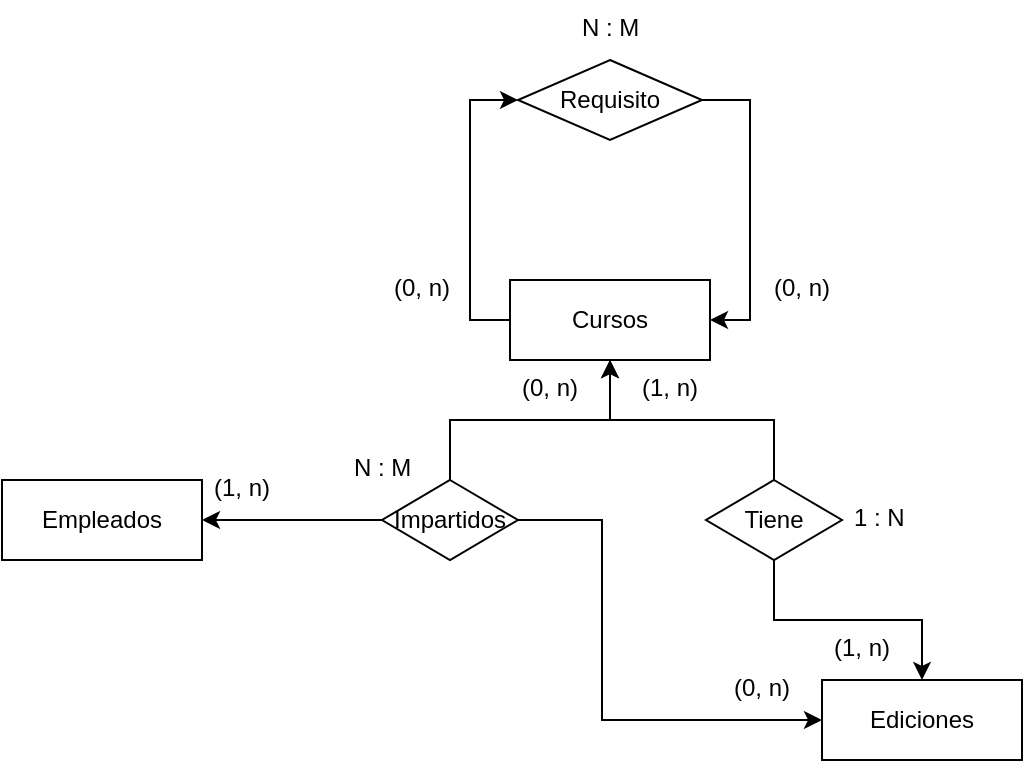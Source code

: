 <mxfile version="21.8.0" type="github">
  <diagram name="Página-1" id="jLuzDjs_3gD7ou02GSPw">
    <mxGraphModel dx="984" dy="465" grid="1" gridSize="10" guides="1" tooltips="1" connect="1" arrows="1" fold="1" page="1" pageScale="1" pageWidth="827" pageHeight="1169" math="0" shadow="0">
      <root>
        <mxCell id="0" />
        <mxCell id="1" parent="0" />
        <mxCell id="sgI7N6VsjcDCF-FnnvvP-5" style="edgeStyle=orthogonalEdgeStyle;rounded=0;orthogonalLoop=1;jettySize=auto;html=1;entryX=0;entryY=0.5;entryDx=0;entryDy=0;" edge="1" parent="1" source="sgI7N6VsjcDCF-FnnvvP-1" target="sgI7N6VsjcDCF-FnnvvP-4">
          <mxGeometry relative="1" as="geometry">
            <Array as="points">
              <mxPoint x="344" y="220" />
              <mxPoint x="344" y="110" />
            </Array>
          </mxGeometry>
        </mxCell>
        <mxCell id="sgI7N6VsjcDCF-FnnvvP-1" value="Cursos" style="whiteSpace=wrap;html=1;align=center;" vertex="1" parent="1">
          <mxGeometry x="364" y="200" width="100" height="40" as="geometry" />
        </mxCell>
        <mxCell id="sgI7N6VsjcDCF-FnnvvP-2" value="Ediciones" style="whiteSpace=wrap;html=1;align=center;" vertex="1" parent="1">
          <mxGeometry x="520" y="400" width="100" height="40" as="geometry" />
        </mxCell>
        <mxCell id="sgI7N6VsjcDCF-FnnvvP-3" value="Empleados" style="whiteSpace=wrap;html=1;align=center;" vertex="1" parent="1">
          <mxGeometry x="110" y="300" width="100" height="40" as="geometry" />
        </mxCell>
        <mxCell id="sgI7N6VsjcDCF-FnnvvP-7" style="edgeStyle=orthogonalEdgeStyle;rounded=0;orthogonalLoop=1;jettySize=auto;html=1;entryX=1;entryY=0.5;entryDx=0;entryDy=0;" edge="1" parent="1" source="sgI7N6VsjcDCF-FnnvvP-4" target="sgI7N6VsjcDCF-FnnvvP-1">
          <mxGeometry relative="1" as="geometry">
            <Array as="points">
              <mxPoint x="484" y="110" />
              <mxPoint x="484" y="220" />
            </Array>
          </mxGeometry>
        </mxCell>
        <mxCell id="sgI7N6VsjcDCF-FnnvvP-4" value="Requisito" style="shape=rhombus;perimeter=rhombusPerimeter;whiteSpace=wrap;html=1;align=center;" vertex="1" parent="1">
          <mxGeometry x="368" y="90" width="92" height="40" as="geometry" />
        </mxCell>
        <mxCell id="sgI7N6VsjcDCF-FnnvvP-6" value="(0, n)" style="text;strokeColor=none;fillColor=none;spacingLeft=4;spacingRight=4;overflow=hidden;rotatable=0;points=[[0,0.5],[1,0.5]];portConstraint=eastwest;fontSize=12;whiteSpace=wrap;html=1;" vertex="1" parent="1">
          <mxGeometry x="300" y="190" width="40" height="30" as="geometry" />
        </mxCell>
        <mxCell id="sgI7N6VsjcDCF-FnnvvP-8" value="(0, n)" style="text;strokeColor=none;fillColor=none;spacingLeft=4;spacingRight=4;overflow=hidden;rotatable=0;points=[[0,0.5],[1,0.5]];portConstraint=eastwest;fontSize=12;whiteSpace=wrap;html=1;" vertex="1" parent="1">
          <mxGeometry x="490" y="190" width="40" height="30" as="geometry" />
        </mxCell>
        <mxCell id="sgI7N6VsjcDCF-FnnvvP-9" value="N : M" style="text;strokeColor=none;fillColor=none;spacingLeft=4;spacingRight=4;overflow=hidden;rotatable=0;points=[[0,0.5],[1,0.5]];portConstraint=eastwest;fontSize=12;whiteSpace=wrap;html=1;" vertex="1" parent="1">
          <mxGeometry x="394" y="60" width="40" height="30" as="geometry" />
        </mxCell>
        <mxCell id="sgI7N6VsjcDCF-FnnvvP-13" style="edgeStyle=orthogonalEdgeStyle;rounded=0;orthogonalLoop=1;jettySize=auto;html=1;entryX=0.5;entryY=1;entryDx=0;entryDy=0;" edge="1" parent="1" source="sgI7N6VsjcDCF-FnnvvP-10" target="sgI7N6VsjcDCF-FnnvvP-1">
          <mxGeometry relative="1" as="geometry" />
        </mxCell>
        <mxCell id="sgI7N6VsjcDCF-FnnvvP-14" style="edgeStyle=orthogonalEdgeStyle;rounded=0;orthogonalLoop=1;jettySize=auto;html=1;entryX=0.5;entryY=0;entryDx=0;entryDy=0;" edge="1" parent="1" source="sgI7N6VsjcDCF-FnnvvP-10" target="sgI7N6VsjcDCF-FnnvvP-2">
          <mxGeometry relative="1" as="geometry" />
        </mxCell>
        <mxCell id="sgI7N6VsjcDCF-FnnvvP-10" value="Tiene" style="shape=rhombus;perimeter=rhombusPerimeter;whiteSpace=wrap;html=1;align=center;" vertex="1" parent="1">
          <mxGeometry x="462" y="300" width="68" height="40" as="geometry" />
        </mxCell>
        <mxCell id="sgI7N6VsjcDCF-FnnvvP-15" value="(1, n)" style="text;strokeColor=none;fillColor=none;spacingLeft=4;spacingRight=4;overflow=hidden;rotatable=0;points=[[0,0.5],[1,0.5]];portConstraint=eastwest;fontSize=12;whiteSpace=wrap;html=1;" vertex="1" parent="1">
          <mxGeometry x="520" y="370" width="40" height="30" as="geometry" />
        </mxCell>
        <mxCell id="sgI7N6VsjcDCF-FnnvvP-16" value="(1, n)" style="text;strokeColor=none;fillColor=none;spacingLeft=4;spacingRight=4;overflow=hidden;rotatable=0;points=[[0,0.5],[1,0.5]];portConstraint=eastwest;fontSize=12;whiteSpace=wrap;html=1;" vertex="1" parent="1">
          <mxGeometry x="424" y="240" width="40" height="30" as="geometry" />
        </mxCell>
        <mxCell id="sgI7N6VsjcDCF-FnnvvP-17" value="1 : N" style="text;strokeColor=none;fillColor=none;spacingLeft=4;spacingRight=4;overflow=hidden;rotatable=0;points=[[0,0.5],[1,0.5]];portConstraint=eastwest;fontSize=12;whiteSpace=wrap;html=1;" vertex="1" parent="1">
          <mxGeometry x="530" y="305" width="40" height="30" as="geometry" />
        </mxCell>
        <mxCell id="sgI7N6VsjcDCF-FnnvvP-19" style="edgeStyle=orthogonalEdgeStyle;rounded=0;orthogonalLoop=1;jettySize=auto;html=1;entryX=0.5;entryY=1;entryDx=0;entryDy=0;" edge="1" parent="1" source="sgI7N6VsjcDCF-FnnvvP-18" target="sgI7N6VsjcDCF-FnnvvP-1">
          <mxGeometry relative="1" as="geometry" />
        </mxCell>
        <mxCell id="sgI7N6VsjcDCF-FnnvvP-24" style="edgeStyle=orthogonalEdgeStyle;rounded=0;orthogonalLoop=1;jettySize=auto;html=1;entryX=0;entryY=0.5;entryDx=0;entryDy=0;" edge="1" parent="1" source="sgI7N6VsjcDCF-FnnvvP-18" target="sgI7N6VsjcDCF-FnnvvP-2">
          <mxGeometry relative="1" as="geometry">
            <Array as="points">
              <mxPoint x="410" y="320" />
              <mxPoint x="410" y="420" />
            </Array>
          </mxGeometry>
        </mxCell>
        <mxCell id="sgI7N6VsjcDCF-FnnvvP-26" value="" style="edgeStyle=orthogonalEdgeStyle;rounded=0;orthogonalLoop=1;jettySize=auto;html=1;" edge="1" parent="1" source="sgI7N6VsjcDCF-FnnvvP-18" target="sgI7N6VsjcDCF-FnnvvP-3">
          <mxGeometry relative="1" as="geometry" />
        </mxCell>
        <mxCell id="sgI7N6VsjcDCF-FnnvvP-18" value="Impartidos" style="shape=rhombus;perimeter=rhombusPerimeter;whiteSpace=wrap;html=1;align=center;" vertex="1" parent="1">
          <mxGeometry x="300" y="300" width="68" height="40" as="geometry" />
        </mxCell>
        <mxCell id="sgI7N6VsjcDCF-FnnvvP-21" value="(0, n)" style="text;strokeColor=none;fillColor=none;spacingLeft=4;spacingRight=4;overflow=hidden;rotatable=0;points=[[0,0.5],[1,0.5]];portConstraint=eastwest;fontSize=12;whiteSpace=wrap;html=1;" vertex="1" parent="1">
          <mxGeometry x="364" y="240" width="40" height="30" as="geometry" />
        </mxCell>
        <mxCell id="sgI7N6VsjcDCF-FnnvvP-22" value="(1, n)" style="text;strokeColor=none;fillColor=none;spacingLeft=4;spacingRight=4;overflow=hidden;rotatable=0;points=[[0,0.5],[1,0.5]];portConstraint=eastwest;fontSize=12;whiteSpace=wrap;html=1;" vertex="1" parent="1">
          <mxGeometry x="210" y="290" width="40" height="30" as="geometry" />
        </mxCell>
        <mxCell id="sgI7N6VsjcDCF-FnnvvP-23" value="N : M" style="text;strokeColor=none;fillColor=none;spacingLeft=4;spacingRight=4;overflow=hidden;rotatable=0;points=[[0,0.5],[1,0.5]];portConstraint=eastwest;fontSize=12;whiteSpace=wrap;html=1;" vertex="1" parent="1">
          <mxGeometry x="280" y="280" width="40" height="30" as="geometry" />
        </mxCell>
        <mxCell id="sgI7N6VsjcDCF-FnnvvP-25" value="(0, n)" style="text;strokeColor=none;fillColor=none;spacingLeft=4;spacingRight=4;overflow=hidden;rotatable=0;points=[[0,0.5],[1,0.5]];portConstraint=eastwest;fontSize=12;whiteSpace=wrap;html=1;" vertex="1" parent="1">
          <mxGeometry x="470" y="390" width="40" height="30" as="geometry" />
        </mxCell>
      </root>
    </mxGraphModel>
  </diagram>
</mxfile>
